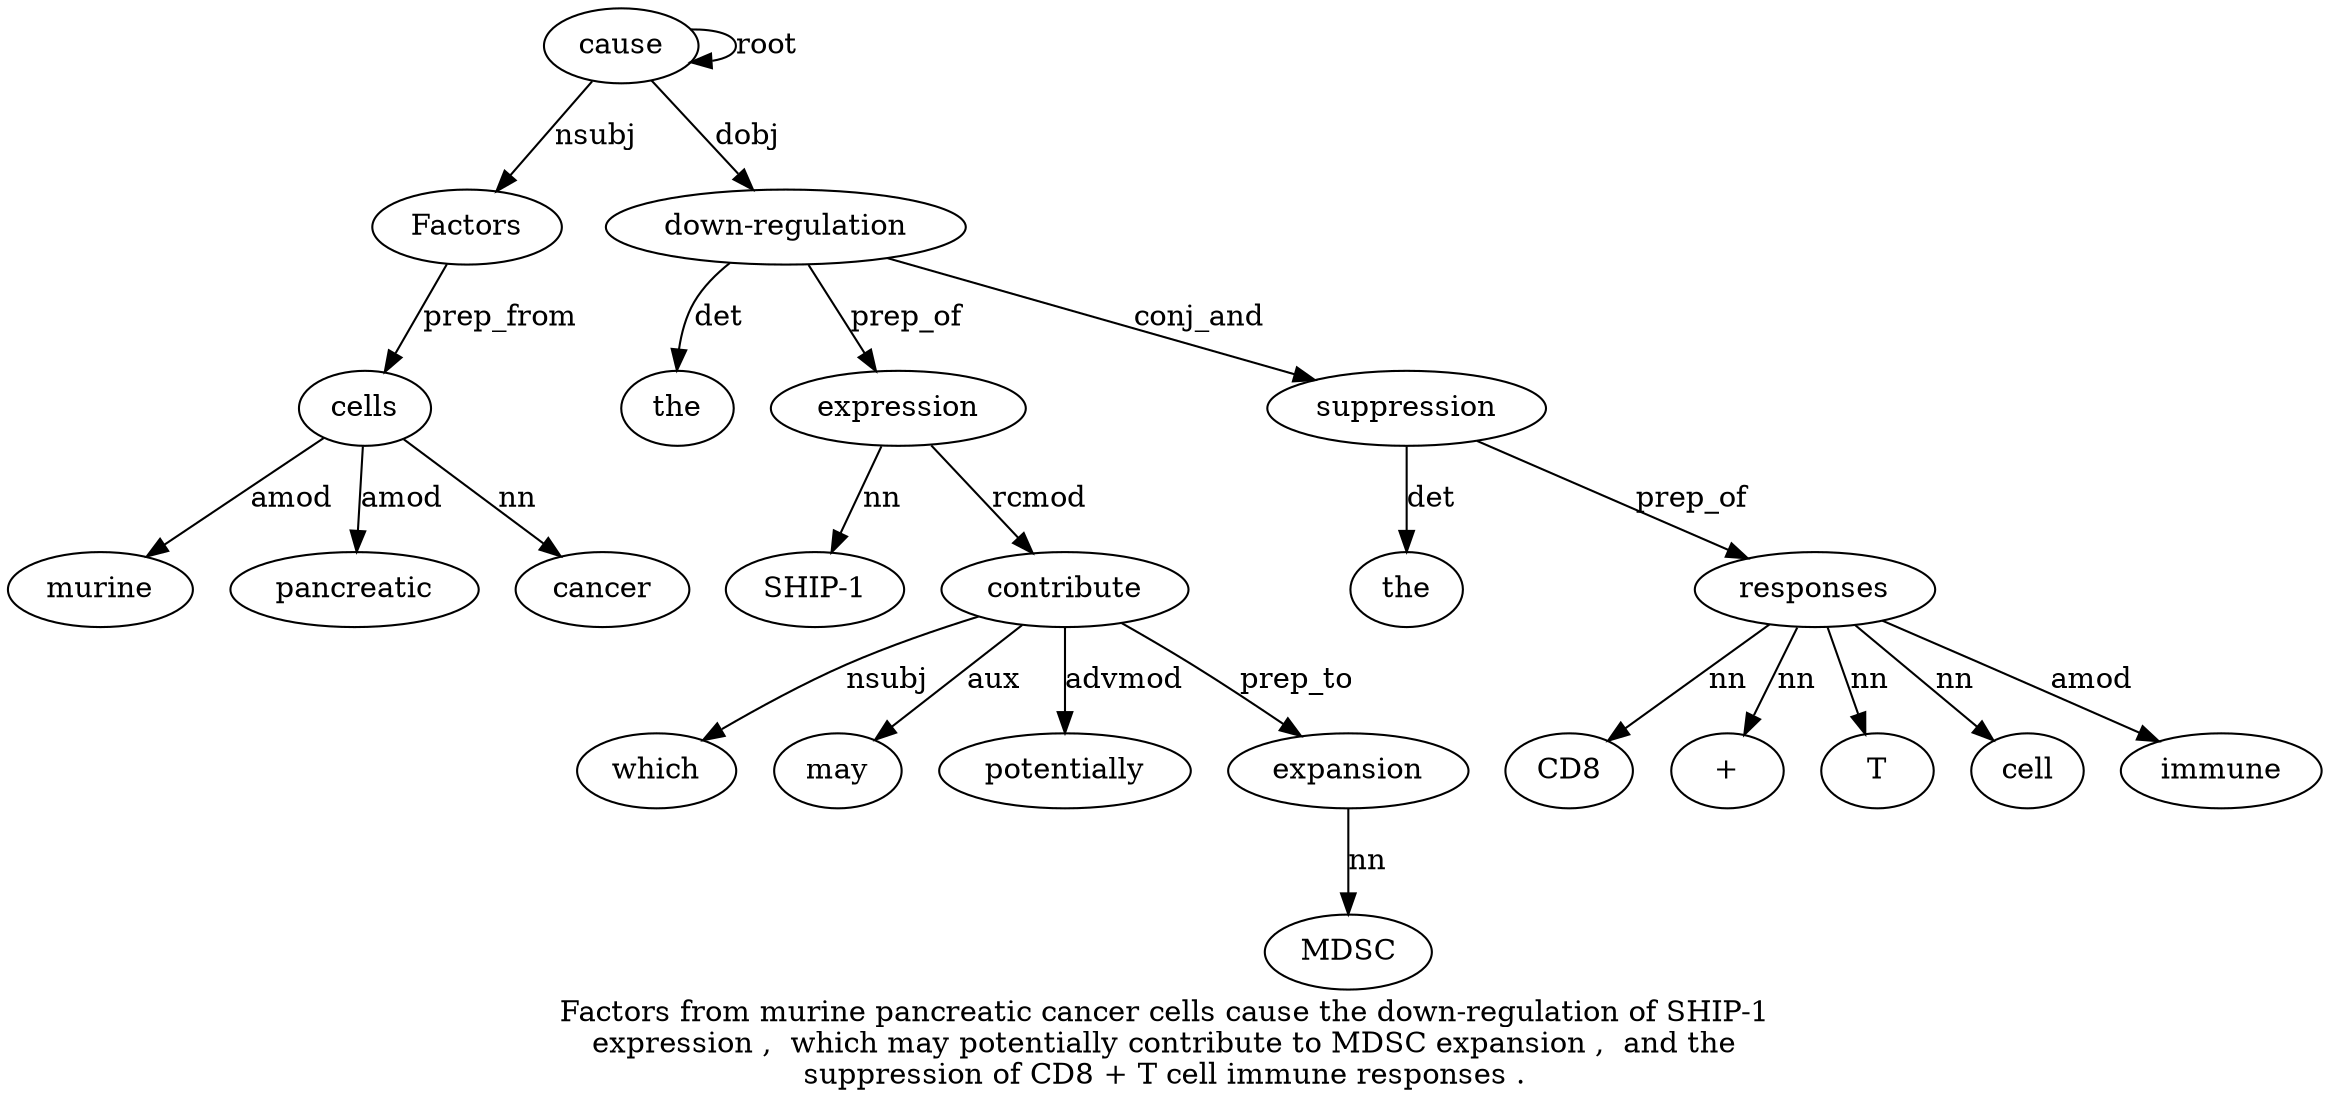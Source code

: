 digraph "Factors from murine pancreatic cancer cells cause the down-regulation of SHIP-1 expression ,  which may potentially contribute to MDSC expansion ,  and the suppression of CD8 + T cell immune responses ." {
label="Factors from murine pancreatic cancer cells cause the down-regulation of SHIP-1
expression ,  which may potentially contribute to MDSC expansion ,  and the
suppression of CD8 + T cell immune responses .";
cause7 [style=filled, fillcolor=white, label=cause];
Factors1 [style=filled, fillcolor=white, label=Factors];
cause7 -> Factors1  [label=nsubj];
cells6 [style=filled, fillcolor=white, label=cells];
murine3 [style=filled, fillcolor=white, label=murine];
cells6 -> murine3  [label=amod];
pancreatic4 [style=filled, fillcolor=white, label=pancreatic];
cells6 -> pancreatic4  [label=amod];
cancer5 [style=filled, fillcolor=white, label=cancer];
cells6 -> cancer5  [label=nn];
Factors1 -> cells6  [label=prep_from];
cause7 -> cause7  [label=root];
"down-regulation9" [style=filled, fillcolor=white, label="down-regulation"];
the8 [style=filled, fillcolor=white, label=the];
"down-regulation9" -> the8  [label=det];
cause7 -> "down-regulation9"  [label=dobj];
expression12 [style=filled, fillcolor=white, label=expression];
"SHIP-1" [style=filled, fillcolor=white, label="SHIP-1"];
expression12 -> "SHIP-1"  [label=nn];
"down-regulation9" -> expression12  [label=prep_of];
contribute17 [style=filled, fillcolor=white, label=contribute];
which14 [style=filled, fillcolor=white, label=which];
contribute17 -> which14  [label=nsubj];
may15 [style=filled, fillcolor=white, label=may];
contribute17 -> may15  [label=aux];
potentially16 [style=filled, fillcolor=white, label=potentially];
contribute17 -> potentially16  [label=advmod];
expression12 -> contribute17  [label=rcmod];
expansion20 [style=filled, fillcolor=white, label=expansion];
MDSC19 [style=filled, fillcolor=white, label=MDSC];
expansion20 -> MDSC19  [label=nn];
contribute17 -> expansion20  [label=prep_to];
suppression24 [style=filled, fillcolor=white, label=suppression];
the23 [style=filled, fillcolor=white, label=the];
suppression24 -> the23  [label=det];
"down-regulation9" -> suppression24  [label=conj_and];
responses31 [style=filled, fillcolor=white, label=responses];
CD826 [style=filled, fillcolor=white, label=CD8];
responses31 -> CD826  [label=nn];
"+27" [style=filled, fillcolor=white, label="+"];
responses31 -> "+27"  [label=nn];
T28 [style=filled, fillcolor=white, label=T];
responses31 -> T28  [label=nn];
cell29 [style=filled, fillcolor=white, label=cell];
responses31 -> cell29  [label=nn];
immune30 [style=filled, fillcolor=white, label=immune];
responses31 -> immune30  [label=amod];
suppression24 -> responses31  [label=prep_of];
}
